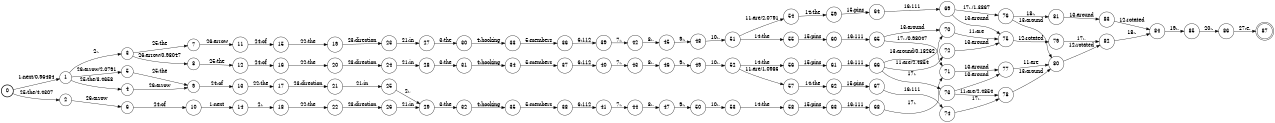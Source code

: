 digraph FST {
rankdir = LR;
size = "8.5,11";
label = "";
center = 1;
orientation = Portrait;
ranksep = "0.4";
nodesep = "0.25";
0 [label = "0", shape = circle, style = bold, fontsize = 14]
	0 -> 1 [label = "1:next/0.96484", fontsize = 14];
	0 -> 2 [label = "25:the/4.4307", fontsize = 14];
1 [label = "1", shape = circle, style = solid, fontsize = 14]
	1 -> 3 [label = "2:,", fontsize = 14];
	1 -> 4 [label = "25:the/3.4658", fontsize = 14];
	1 -> 5 [label = "26:arrow/2.0791", fontsize = 14];
2 [label = "2", shape = circle, style = solid, fontsize = 14]
	2 -> 6 [label = "26:arrow", fontsize = 14];
3 [label = "3", shape = circle, style = solid, fontsize = 14]
	3 -> 7 [label = "25:the", fontsize = 14];
	3 -> 8 [label = "26:arrow/0.98047", fontsize = 14];
4 [label = "4", shape = circle, style = solid, fontsize = 14]
	4 -> 9 [label = "26:arrow", fontsize = 14];
5 [label = "5", shape = circle, style = solid, fontsize = 14]
	5 -> 9 [label = "25:the", fontsize = 14];
6 [label = "6", shape = circle, style = solid, fontsize = 14]
	6 -> 10 [label = "24:of", fontsize = 14];
7 [label = "7", shape = circle, style = solid, fontsize = 14]
	7 -> 11 [label = "26:arrow", fontsize = 14];
8 [label = "8", shape = circle, style = solid, fontsize = 14]
	8 -> 12 [label = "25:the", fontsize = 14];
9 [label = "9", shape = circle, style = solid, fontsize = 14]
	9 -> 13 [label = "24:of", fontsize = 14];
10 [label = "10", shape = circle, style = solid, fontsize = 14]
	10 -> 14 [label = "1:next", fontsize = 14];
11 [label = "11", shape = circle, style = solid, fontsize = 14]
	11 -> 15 [label = "24:of", fontsize = 14];
12 [label = "12", shape = circle, style = solid, fontsize = 14]
	12 -> 16 [label = "24:of", fontsize = 14];
13 [label = "13", shape = circle, style = solid, fontsize = 14]
	13 -> 17 [label = "22:the", fontsize = 14];
14 [label = "14", shape = circle, style = solid, fontsize = 14]
	14 -> 18 [label = "2:,", fontsize = 14];
15 [label = "15", shape = circle, style = solid, fontsize = 14]
	15 -> 19 [label = "22:the", fontsize = 14];
16 [label = "16", shape = circle, style = solid, fontsize = 14]
	16 -> 20 [label = "22:the", fontsize = 14];
17 [label = "17", shape = circle, style = solid, fontsize = 14]
	17 -> 21 [label = "23:direction", fontsize = 14];
18 [label = "18", shape = circle, style = solid, fontsize = 14]
	18 -> 22 [label = "22:the", fontsize = 14];
19 [label = "19", shape = circle, style = solid, fontsize = 14]
	19 -> 23 [label = "23:direction", fontsize = 14];
20 [label = "20", shape = circle, style = solid, fontsize = 14]
	20 -> 24 [label = "23:direction", fontsize = 14];
21 [label = "21", shape = circle, style = solid, fontsize = 14]
	21 -> 25 [label = "21:in", fontsize = 14];
22 [label = "22", shape = circle, style = solid, fontsize = 14]
	22 -> 26 [label = "23:direction", fontsize = 14];
23 [label = "23", shape = circle, style = solid, fontsize = 14]
	23 -> 27 [label = "21:in", fontsize = 14];
24 [label = "24", shape = circle, style = solid, fontsize = 14]
	24 -> 28 [label = "21:in", fontsize = 14];
25 [label = "25", shape = circle, style = solid, fontsize = 14]
	25 -> 29 [label = "2:,", fontsize = 14];
26 [label = "26", shape = circle, style = solid, fontsize = 14]
	26 -> 29 [label = "21:in", fontsize = 14];
27 [label = "27", shape = circle, style = solid, fontsize = 14]
	27 -> 30 [label = "3:the", fontsize = 14];
28 [label = "28", shape = circle, style = solid, fontsize = 14]
	28 -> 31 [label = "3:the", fontsize = 14];
29 [label = "29", shape = circle, style = solid, fontsize = 14]
	29 -> 32 [label = "3:the", fontsize = 14];
30 [label = "30", shape = circle, style = solid, fontsize = 14]
	30 -> 33 [label = "4:hooking", fontsize = 14];
31 [label = "31", shape = circle, style = solid, fontsize = 14]
	31 -> 34 [label = "4:hooking", fontsize = 14];
32 [label = "32", shape = circle, style = solid, fontsize = 14]
	32 -> 35 [label = "4:hooking", fontsize = 14];
33 [label = "33", shape = circle, style = solid, fontsize = 14]
	33 -> 36 [label = "5:members", fontsize = 14];
34 [label = "34", shape = circle, style = solid, fontsize = 14]
	34 -> 37 [label = "5:members", fontsize = 14];
35 [label = "35", shape = circle, style = solid, fontsize = 14]
	35 -> 38 [label = "5:members", fontsize = 14];
36 [label = "36", shape = circle, style = solid, fontsize = 14]
	36 -> 39 [label = "6:112", fontsize = 14];
37 [label = "37", shape = circle, style = solid, fontsize = 14]
	37 -> 40 [label = "6:112", fontsize = 14];
38 [label = "38", shape = circle, style = solid, fontsize = 14]
	38 -> 41 [label = "6:112", fontsize = 14];
39 [label = "39", shape = circle, style = solid, fontsize = 14]
	39 -> 42 [label = "7:,", fontsize = 14];
40 [label = "40", shape = circle, style = solid, fontsize = 14]
	40 -> 43 [label = "7:,", fontsize = 14];
41 [label = "41", shape = circle, style = solid, fontsize = 14]
	41 -> 44 [label = "7:,", fontsize = 14];
42 [label = "42", shape = circle, style = solid, fontsize = 14]
	42 -> 45 [label = "8:.", fontsize = 14];
43 [label = "43", shape = circle, style = solid, fontsize = 14]
	43 -> 46 [label = "8:.", fontsize = 14];
44 [label = "44", shape = circle, style = solid, fontsize = 14]
	44 -> 47 [label = "8:.", fontsize = 14];
45 [label = "45", shape = circle, style = solid, fontsize = 14]
	45 -> 48 [label = "9:.", fontsize = 14];
46 [label = "46", shape = circle, style = solid, fontsize = 14]
	46 -> 49 [label = "9:.", fontsize = 14];
47 [label = "47", shape = circle, style = solid, fontsize = 14]
	47 -> 50 [label = "9:.", fontsize = 14];
48 [label = "48", shape = circle, style = solid, fontsize = 14]
	48 -> 51 [label = "10:.", fontsize = 14];
49 [label = "49", shape = circle, style = solid, fontsize = 14]
	49 -> 52 [label = "10:.", fontsize = 14];
50 [label = "50", shape = circle, style = solid, fontsize = 14]
	50 -> 53 [label = "10:.", fontsize = 14];
51 [label = "51", shape = circle, style = solid, fontsize = 14]
	51 -> 54 [label = "11:are/2.0791", fontsize = 14];
	51 -> 55 [label = "14:the", fontsize = 14];
52 [label = "52", shape = circle, style = solid, fontsize = 14]
	52 -> 57 [label = "11:are/1.0986", fontsize = 14];
	52 -> 56 [label = "14:the", fontsize = 14];
53 [label = "53", shape = circle, style = solid, fontsize = 14]
	53 -> 58 [label = "14:the", fontsize = 14];
54 [label = "54", shape = circle, style = solid, fontsize = 14]
	54 -> 59 [label = "14:the", fontsize = 14];
55 [label = "55", shape = circle, style = solid, fontsize = 14]
	55 -> 60 [label = "15:pins", fontsize = 14];
56 [label = "56", shape = circle, style = solid, fontsize = 14]
	56 -> 61 [label = "15:pins", fontsize = 14];
57 [label = "57", shape = circle, style = solid, fontsize = 14]
	57 -> 62 [label = "14:the", fontsize = 14];
58 [label = "58", shape = circle, style = solid, fontsize = 14]
	58 -> 63 [label = "15:pins", fontsize = 14];
59 [label = "59", shape = circle, style = solid, fontsize = 14]
	59 -> 64 [label = "15:pins", fontsize = 14];
60 [label = "60", shape = circle, style = solid, fontsize = 14]
	60 -> 65 [label = "16:111", fontsize = 14];
61 [label = "61", shape = circle, style = solid, fontsize = 14]
	61 -> 66 [label = "16:111", fontsize = 14];
62 [label = "62", shape = circle, style = solid, fontsize = 14]
	62 -> 67 [label = "15:pins", fontsize = 14];
63 [label = "63", shape = circle, style = solid, fontsize = 14]
	63 -> 68 [label = "16:111", fontsize = 14];
64 [label = "64", shape = circle, style = solid, fontsize = 14]
	64 -> 69 [label = "16:111", fontsize = 14];
65 [label = "65", shape = circle, style = solid, fontsize = 14]
	65 -> 71 [label = "17:,/0.98047", fontsize = 14];
	65 -> 70 [label = "13:around", fontsize = 14];
66 [label = "66", shape = circle, style = solid, fontsize = 14]
	66 -> 73 [label = "17:,", fontsize = 14];
	66 -> 72 [label = "11:are/2.4854", fontsize = 14];
	66 -> 70 [label = "13:around/0.18262", fontsize = 14];
67 [label = "67", shape = circle, style = solid, fontsize = 14]
	67 -> 74 [label = "16:111", fontsize = 14];
68 [label = "68", shape = circle, style = solid, fontsize = 14]
	68 -> 71 [label = "17:,", fontsize = 14];
69 [label = "69", shape = circle, style = solid, fontsize = 14]
	69 -> 76 [label = "17:,/1.3867", fontsize = 14];
	69 -> 75 [label = "13:around", fontsize = 14];
70 [label = "70", shape = circle, style = solid, fontsize = 14]
	70 -> 75 [label = "11:are", fontsize = 14];
71 [label = "71", shape = circle, style = solid, fontsize = 14]
	71 -> 77 [label = "13:around", fontsize = 14];
72 [label = "72", shape = circle, style = solid, fontsize = 14]
	72 -> 75 [label = "13:around", fontsize = 14];
73 [label = "73", shape = circle, style = solid, fontsize = 14]
	73 -> 78 [label = "11:are/2.4854", fontsize = 14];
	73 -> 77 [label = "13:around", fontsize = 14];
74 [label = "74", shape = circle, style = solid, fontsize = 14]
	74 -> 78 [label = "17:,", fontsize = 14];
75 [label = "75", shape = circle, style = solid, fontsize = 14]
	75 -> 79 [label = "12:rotated", fontsize = 14];
76 [label = "76", shape = circle, style = solid, fontsize = 14]
	76 -> 81 [label = "18:.", fontsize = 14];
	76 -> 80 [label = "13:around", fontsize = 14];
77 [label = "77", shape = circle, style = solid, fontsize = 14]
	77 -> 80 [label = "11:are", fontsize = 14];
78 [label = "78", shape = circle, style = solid, fontsize = 14]
	78 -> 80 [label = "13:around", fontsize = 14];
79 [label = "79", shape = circle, style = solid, fontsize = 14]
	79 -> 82 [label = "17:,", fontsize = 14];
80 [label = "80", shape = circle, style = solid, fontsize = 14]
	80 -> 82 [label = "12:rotated", fontsize = 14];
81 [label = "81", shape = circle, style = solid, fontsize = 14]
	81 -> 83 [label = "13:around", fontsize = 14];
82 [label = "82", shape = circle, style = solid, fontsize = 14]
	82 -> 84 [label = "18:.", fontsize = 14];
83 [label = "83", shape = circle, style = solid, fontsize = 14]
	83 -> 84 [label = "12:rotated", fontsize = 14];
84 [label = "84", shape = circle, style = solid, fontsize = 14]
	84 -> 85 [label = "19:.", fontsize = 14];
85 [label = "85", shape = circle, style = solid, fontsize = 14]
	85 -> 86 [label = "20:.", fontsize = 14];
86 [label = "86", shape = circle, style = solid, fontsize = 14]
	86 -> 87 [label = "27:e.", fontsize = 14];
87 [label = "87", shape = doublecircle, style = solid, fontsize = 14]
}

